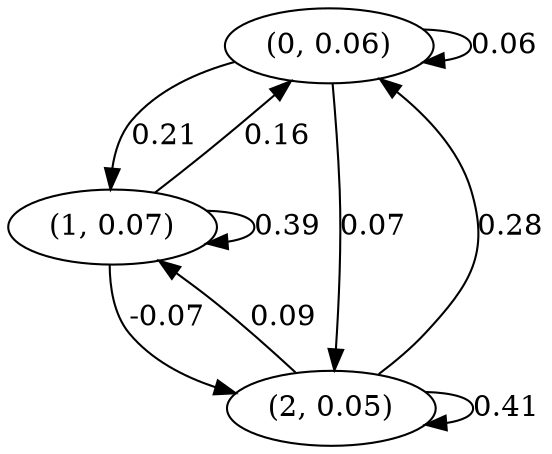 digraph {
    0 [ label = "(0, 0.06)" ]
    1 [ label = "(1, 0.07)" ]
    2 [ label = "(2, 0.05)" ]
    0 -> 0 [ label = "0.06" ]
    1 -> 1 [ label = "0.39" ]
    2 -> 2 [ label = "0.41" ]
    1 -> 0 [ label = "0.16" ]
    2 -> 0 [ label = "0.28" ]
    0 -> 1 [ label = "0.21" ]
    2 -> 1 [ label = "0.09" ]
    0 -> 2 [ label = "0.07" ]
    1 -> 2 [ label = "-0.07" ]
}

